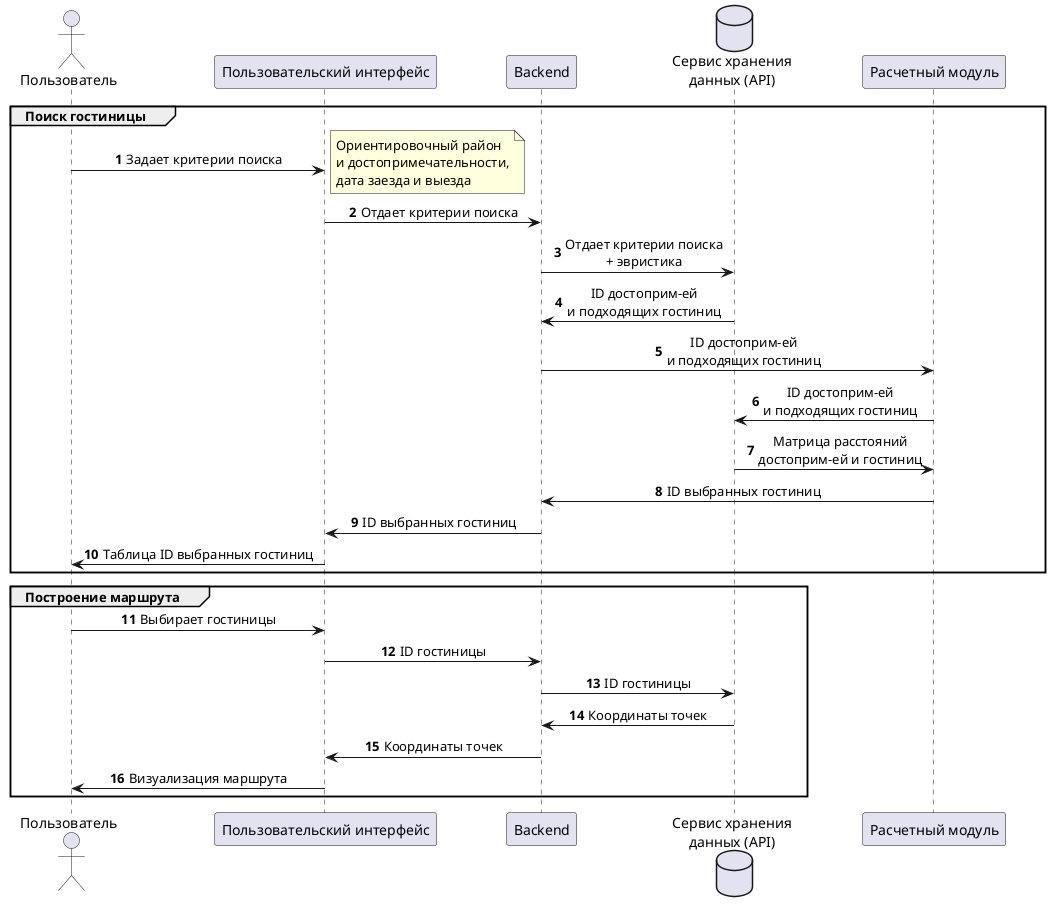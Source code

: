 @startuml логика_системы
autonumber
skinparam sequence {
    MessageAlignment center
    ParticipantPadding 30
} 
Actor "Пользователь" as user order 1
participant "Пользовательский интерфейс" as ui order 2
participant "Backend" as backend order 3
database "Сервис хранения\nданных (API)" as db_api order 4 
participant "Расчетный модуль" as module order 5

Group Поиск гостиницы
    user -> ui : Задает критерии поиска
    note right: Ориентировочный район\nи достопримечательности,\nдата заезда и выезда
    ui -> backend : Отдает критерии поиска
    backend -> db_api : Отдает критерии поиска\n+ эвристика
    backend <- db_api : ID достоприм-ей\nи подходящих гостиниц
    backend -> module : ID достоприм-ей\nи подходящих гостиниц
    module -> db_api : ID достоприм-ей\nи подходящих гостиниц
    db_api -> module : Матрица расстояний\nдостоприм-ей и гостиниц
    module -> backend : ID выбранных гостиниц
    backend -> ui : ID выбранных гостиниц
    ui -> user : Таблица ID выбранных гостиниц
end

Group Построение маршрута
    user -> ui : Выбирает гостиницы
    ui -> backend : ID гостиницы
    backend -> db_api : ID гостиницы
    backend <- db_api : Координаты точек
    ui <- backend : Координаты точек
    user <- ui : Визуализация маршрута
end

@enduml

